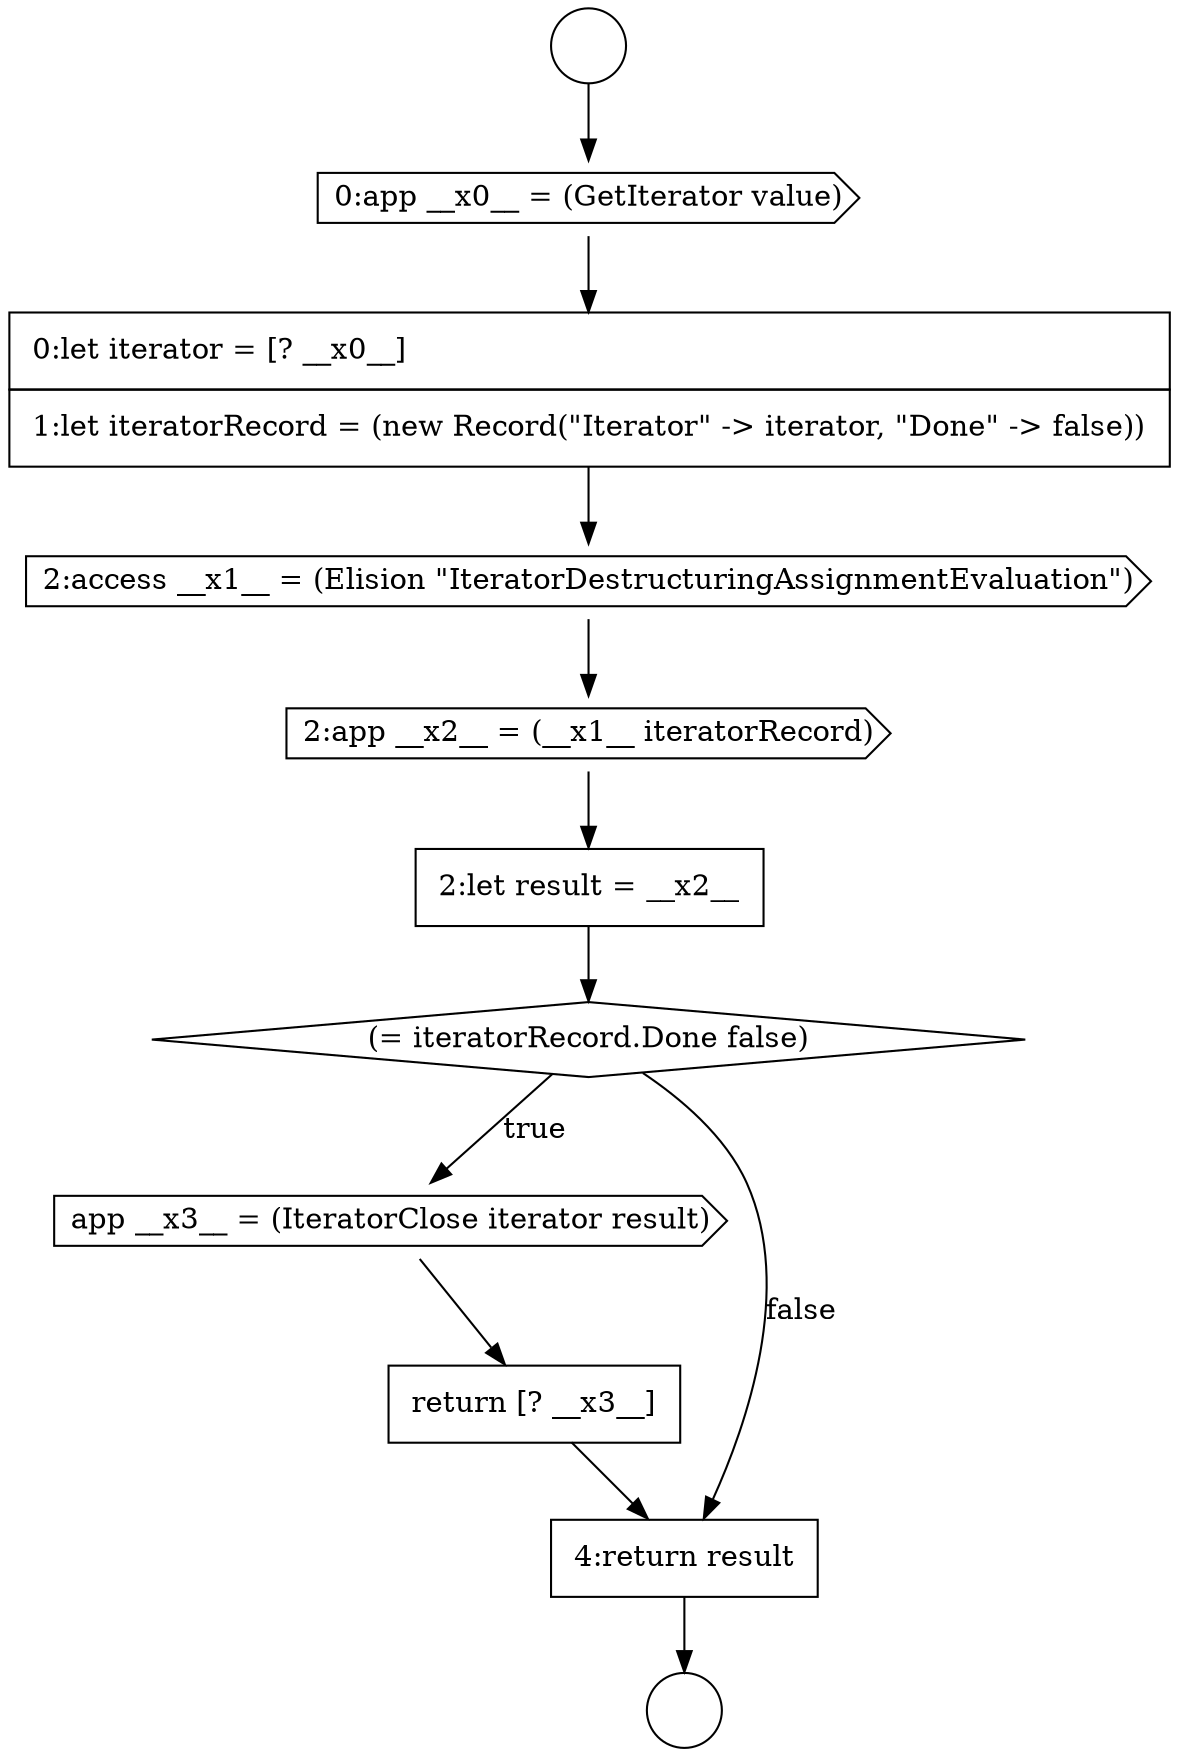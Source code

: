 digraph {
  node4884 [shape=circle label=" " color="black" fillcolor="white" style=filled]
  node4892 [shape=none, margin=0, label=<<font color="black">
    <table border="0" cellborder="1" cellspacing="0" cellpadding="10">
      <tr><td align="left">return [? __x3__]</td></tr>
    </table>
  </font>> color="black" fillcolor="white" style=filled]
  node4883 [shape=circle label=" " color="black" fillcolor="white" style=filled]
  node4889 [shape=none, margin=0, label=<<font color="black">
    <table border="0" cellborder="1" cellspacing="0" cellpadding="10">
      <tr><td align="left">2:let result = __x2__</td></tr>
    </table>
  </font>> color="black" fillcolor="white" style=filled]
  node4887 [shape=cds, label=<<font color="black">2:access __x1__ = (Elision &quot;IteratorDestructuringAssignmentEvaluation&quot;)</font>> color="black" fillcolor="white" style=filled]
  node4890 [shape=diamond, label=<<font color="black">(= iteratorRecord.Done false)</font>> color="black" fillcolor="white" style=filled]
  node4886 [shape=none, margin=0, label=<<font color="black">
    <table border="0" cellborder="1" cellspacing="0" cellpadding="10">
      <tr><td align="left">0:let iterator = [? __x0__]</td></tr>
      <tr><td align="left">1:let iteratorRecord = (new Record(&quot;Iterator&quot; -&gt; iterator, &quot;Done&quot; -&gt; false))</td></tr>
    </table>
  </font>> color="black" fillcolor="white" style=filled]
  node4885 [shape=cds, label=<<font color="black">0:app __x0__ = (GetIterator value)</font>> color="black" fillcolor="white" style=filled]
  node4891 [shape=cds, label=<<font color="black">app __x3__ = (IteratorClose iterator result)</font>> color="black" fillcolor="white" style=filled]
  node4893 [shape=none, margin=0, label=<<font color="black">
    <table border="0" cellborder="1" cellspacing="0" cellpadding="10">
      <tr><td align="left">4:return result</td></tr>
    </table>
  </font>> color="black" fillcolor="white" style=filled]
  node4888 [shape=cds, label=<<font color="black">2:app __x2__ = (__x1__ iteratorRecord)</font>> color="black" fillcolor="white" style=filled]
  node4886 -> node4887 [ color="black"]
  node4888 -> node4889 [ color="black"]
  node4887 -> node4888 [ color="black"]
  node4885 -> node4886 [ color="black"]
  node4890 -> node4891 [label=<<font color="black">true</font>> color="black"]
  node4890 -> node4893 [label=<<font color="black">false</font>> color="black"]
  node4892 -> node4893 [ color="black"]
  node4891 -> node4892 [ color="black"]
  node4883 -> node4885 [ color="black"]
  node4893 -> node4884 [ color="black"]
  node4889 -> node4890 [ color="black"]
}
